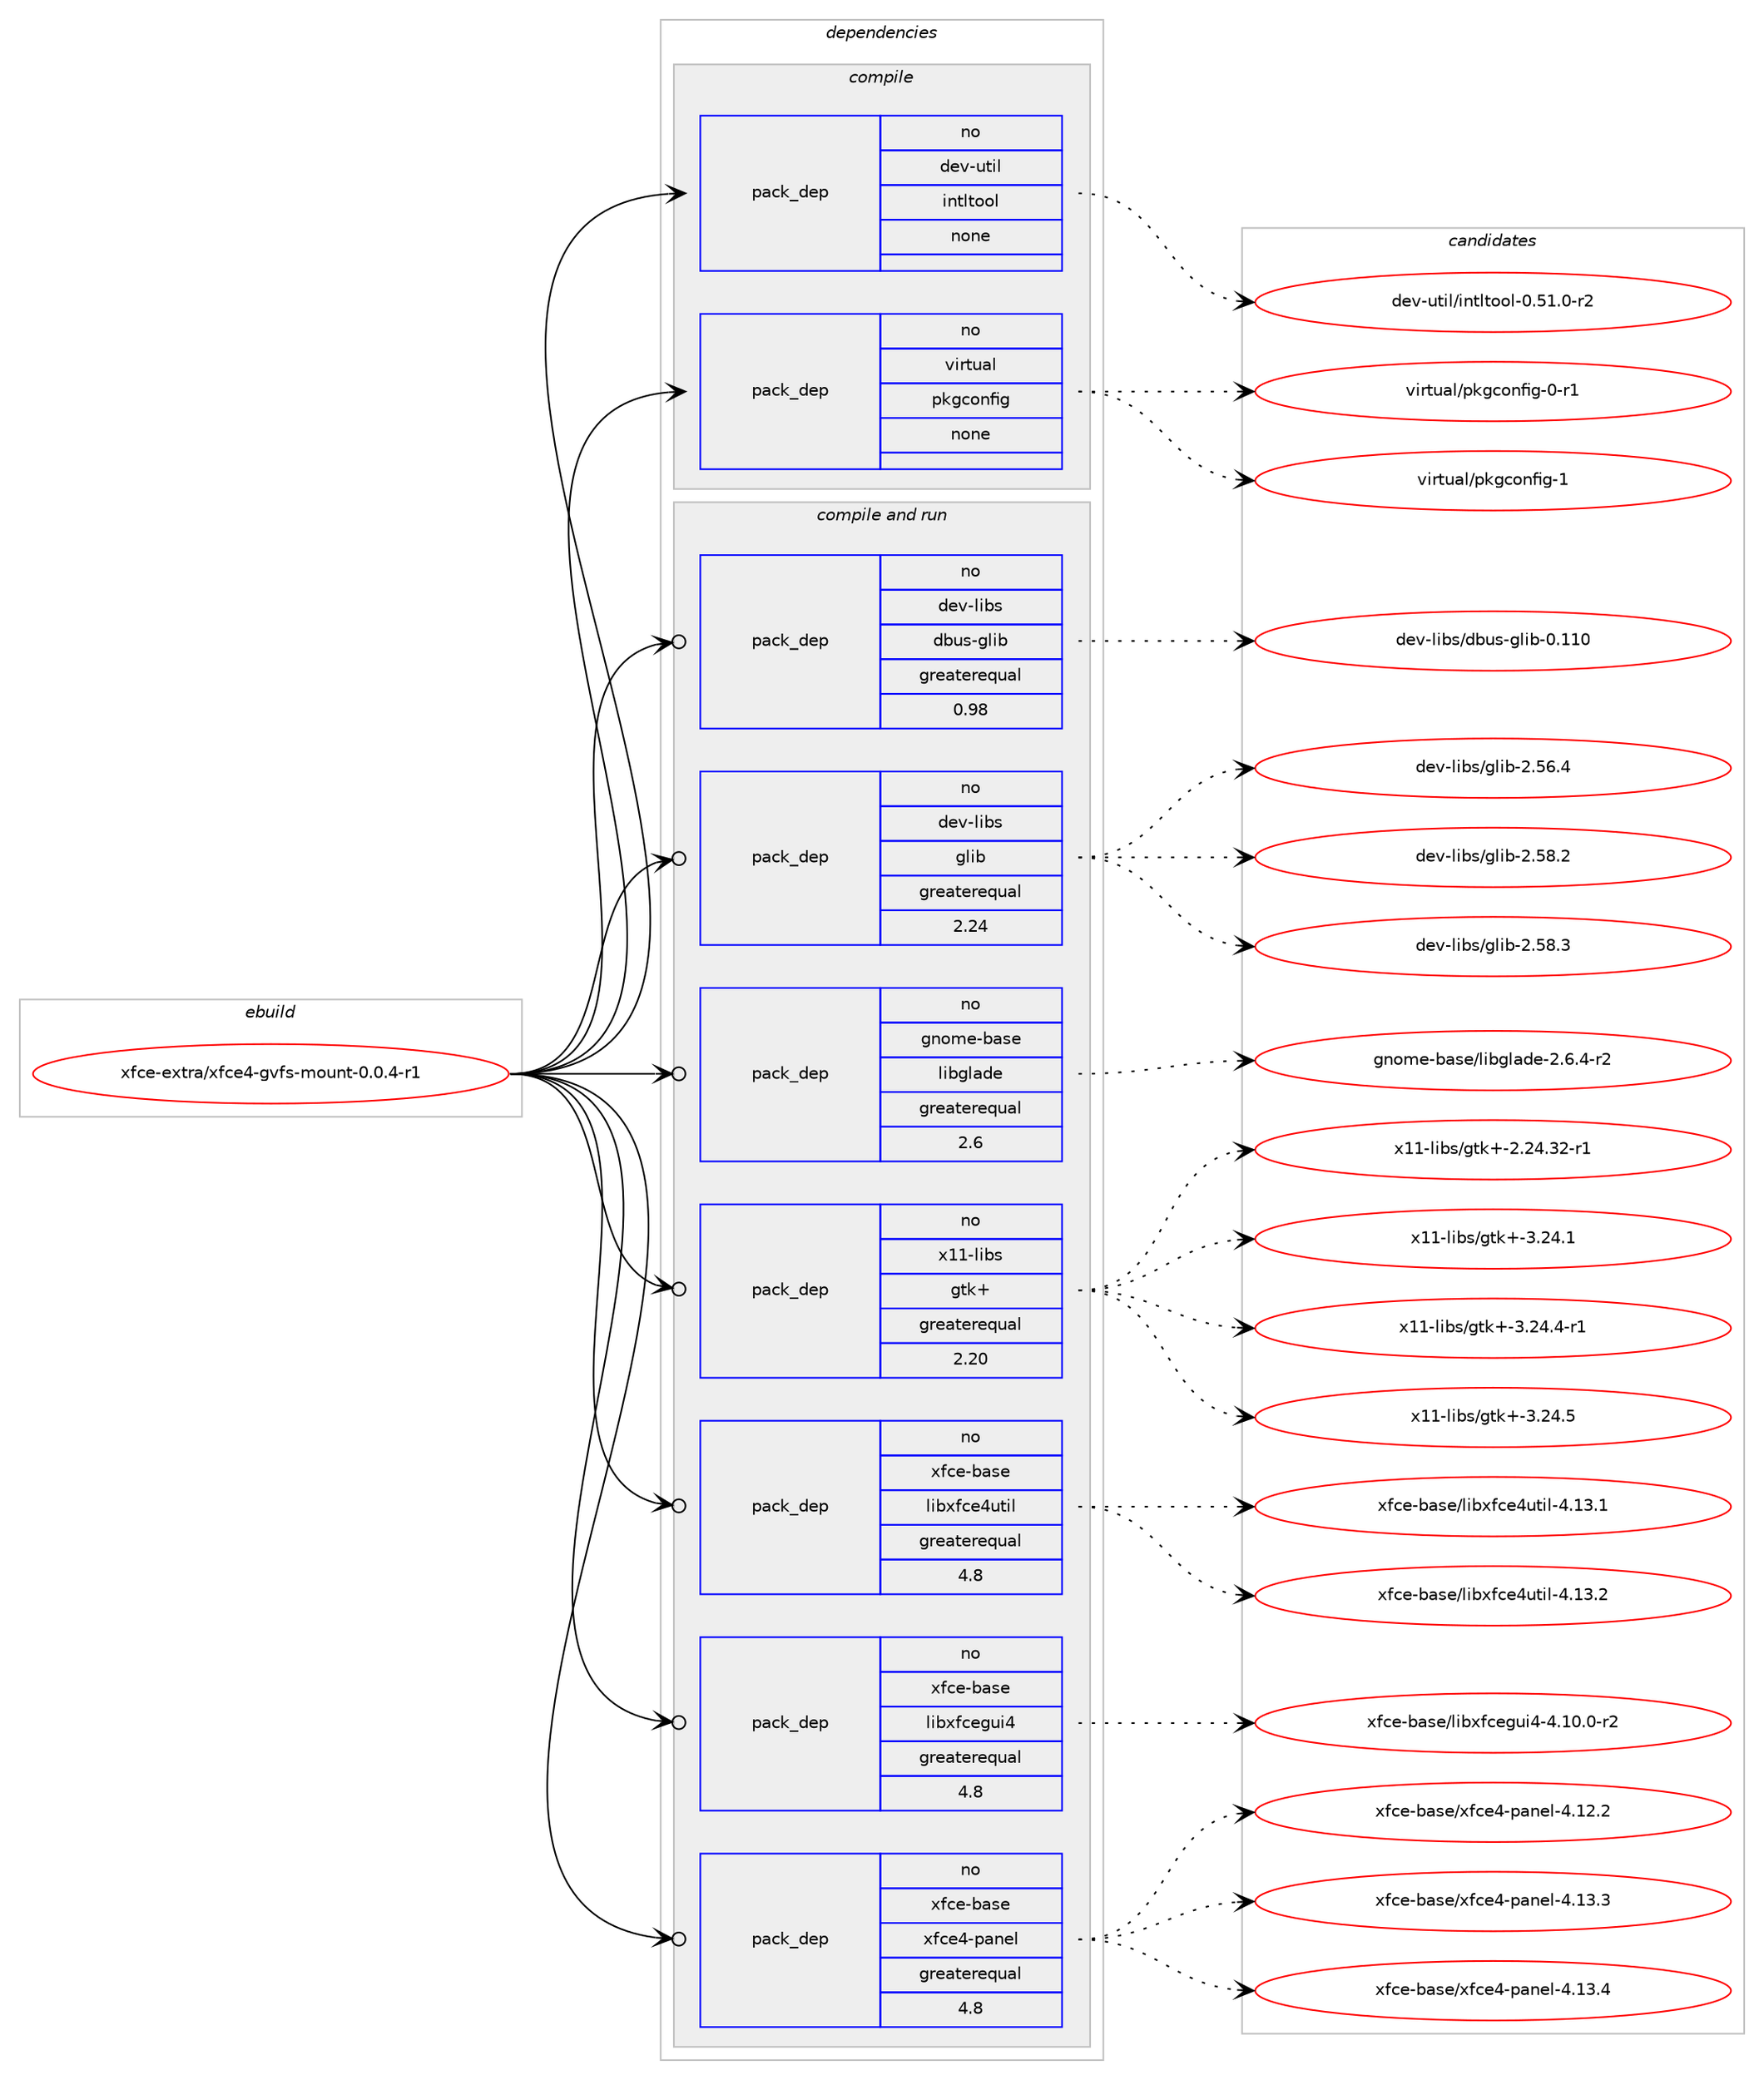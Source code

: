 digraph prolog {

# *************
# Graph options
# *************

newrank=true;
concentrate=true;
compound=true;
graph [rankdir=LR,fontname=Helvetica,fontsize=10,ranksep=1.5];#, ranksep=2.5, nodesep=0.2];
edge  [arrowhead=vee];
node  [fontname=Helvetica,fontsize=10];

# **********
# The ebuild
# **********

subgraph cluster_leftcol {
color=gray;
rank=same;
label=<<i>ebuild</i>>;
id [label="xfce-extra/xfce4-gvfs-mount-0.0.4-r1", color=red, width=4, href="../xfce-extra/xfce4-gvfs-mount-0.0.4-r1.svg"];
}

# ****************
# The dependencies
# ****************

subgraph cluster_midcol {
color=gray;
label=<<i>dependencies</i>>;
subgraph cluster_compile {
fillcolor="#eeeeee";
style=filled;
label=<<i>compile</i>>;
subgraph pack1275798 {
dependency1773642 [label=<<TABLE BORDER="0" CELLBORDER="1" CELLSPACING="0" CELLPADDING="4" WIDTH="220"><TR><TD ROWSPAN="6" CELLPADDING="30">pack_dep</TD></TR><TR><TD WIDTH="110">no</TD></TR><TR><TD>dev-util</TD></TR><TR><TD>intltool</TD></TR><TR><TD>none</TD></TR><TR><TD></TD></TR></TABLE>>, shape=none, color=blue];
}
id:e -> dependency1773642:w [weight=20,style="solid",arrowhead="vee"];
subgraph pack1275799 {
dependency1773643 [label=<<TABLE BORDER="0" CELLBORDER="1" CELLSPACING="0" CELLPADDING="4" WIDTH="220"><TR><TD ROWSPAN="6" CELLPADDING="30">pack_dep</TD></TR><TR><TD WIDTH="110">no</TD></TR><TR><TD>virtual</TD></TR><TR><TD>pkgconfig</TD></TR><TR><TD>none</TD></TR><TR><TD></TD></TR></TABLE>>, shape=none, color=blue];
}
id:e -> dependency1773643:w [weight=20,style="solid",arrowhead="vee"];
}
subgraph cluster_compileandrun {
fillcolor="#eeeeee";
style=filled;
label=<<i>compile and run</i>>;
subgraph pack1275800 {
dependency1773644 [label=<<TABLE BORDER="0" CELLBORDER="1" CELLSPACING="0" CELLPADDING="4" WIDTH="220"><TR><TD ROWSPAN="6" CELLPADDING="30">pack_dep</TD></TR><TR><TD WIDTH="110">no</TD></TR><TR><TD>dev-libs</TD></TR><TR><TD>dbus-glib</TD></TR><TR><TD>greaterequal</TD></TR><TR><TD>0.98</TD></TR></TABLE>>, shape=none, color=blue];
}
id:e -> dependency1773644:w [weight=20,style="solid",arrowhead="odotvee"];
subgraph pack1275801 {
dependency1773645 [label=<<TABLE BORDER="0" CELLBORDER="1" CELLSPACING="0" CELLPADDING="4" WIDTH="220"><TR><TD ROWSPAN="6" CELLPADDING="30">pack_dep</TD></TR><TR><TD WIDTH="110">no</TD></TR><TR><TD>dev-libs</TD></TR><TR><TD>glib</TD></TR><TR><TD>greaterequal</TD></TR><TR><TD>2.24</TD></TR></TABLE>>, shape=none, color=blue];
}
id:e -> dependency1773645:w [weight=20,style="solid",arrowhead="odotvee"];
subgraph pack1275802 {
dependency1773646 [label=<<TABLE BORDER="0" CELLBORDER="1" CELLSPACING="0" CELLPADDING="4" WIDTH="220"><TR><TD ROWSPAN="6" CELLPADDING="30">pack_dep</TD></TR><TR><TD WIDTH="110">no</TD></TR><TR><TD>gnome-base</TD></TR><TR><TD>libglade</TD></TR><TR><TD>greaterequal</TD></TR><TR><TD>2.6</TD></TR></TABLE>>, shape=none, color=blue];
}
id:e -> dependency1773646:w [weight=20,style="solid",arrowhead="odotvee"];
subgraph pack1275803 {
dependency1773647 [label=<<TABLE BORDER="0" CELLBORDER="1" CELLSPACING="0" CELLPADDING="4" WIDTH="220"><TR><TD ROWSPAN="6" CELLPADDING="30">pack_dep</TD></TR><TR><TD WIDTH="110">no</TD></TR><TR><TD>x11-libs</TD></TR><TR><TD>gtk+</TD></TR><TR><TD>greaterequal</TD></TR><TR><TD>2.20</TD></TR></TABLE>>, shape=none, color=blue];
}
id:e -> dependency1773647:w [weight=20,style="solid",arrowhead="odotvee"];
subgraph pack1275804 {
dependency1773648 [label=<<TABLE BORDER="0" CELLBORDER="1" CELLSPACING="0" CELLPADDING="4" WIDTH="220"><TR><TD ROWSPAN="6" CELLPADDING="30">pack_dep</TD></TR><TR><TD WIDTH="110">no</TD></TR><TR><TD>xfce-base</TD></TR><TR><TD>libxfce4util</TD></TR><TR><TD>greaterequal</TD></TR><TR><TD>4.8</TD></TR></TABLE>>, shape=none, color=blue];
}
id:e -> dependency1773648:w [weight=20,style="solid",arrowhead="odotvee"];
subgraph pack1275805 {
dependency1773649 [label=<<TABLE BORDER="0" CELLBORDER="1" CELLSPACING="0" CELLPADDING="4" WIDTH="220"><TR><TD ROWSPAN="6" CELLPADDING="30">pack_dep</TD></TR><TR><TD WIDTH="110">no</TD></TR><TR><TD>xfce-base</TD></TR><TR><TD>libxfcegui4</TD></TR><TR><TD>greaterequal</TD></TR><TR><TD>4.8</TD></TR></TABLE>>, shape=none, color=blue];
}
id:e -> dependency1773649:w [weight=20,style="solid",arrowhead="odotvee"];
subgraph pack1275806 {
dependency1773650 [label=<<TABLE BORDER="0" CELLBORDER="1" CELLSPACING="0" CELLPADDING="4" WIDTH="220"><TR><TD ROWSPAN="6" CELLPADDING="30">pack_dep</TD></TR><TR><TD WIDTH="110">no</TD></TR><TR><TD>xfce-base</TD></TR><TR><TD>xfce4-panel</TD></TR><TR><TD>greaterequal</TD></TR><TR><TD>4.8</TD></TR></TABLE>>, shape=none, color=blue];
}
id:e -> dependency1773650:w [weight=20,style="solid",arrowhead="odotvee"];
}
subgraph cluster_run {
fillcolor="#eeeeee";
style=filled;
label=<<i>run</i>>;
}
}

# **************
# The candidates
# **************

subgraph cluster_choices {
rank=same;
color=gray;
label=<<i>candidates</i>>;

subgraph choice1275798 {
color=black;
nodesep=1;
choice1001011184511711610510847105110116108116111111108454846534946484511450 [label="dev-util/intltool-0.51.0-r2", color=red, width=4,href="../dev-util/intltool-0.51.0-r2.svg"];
dependency1773642:e -> choice1001011184511711610510847105110116108116111111108454846534946484511450:w [style=dotted,weight="100"];
}
subgraph choice1275799 {
color=black;
nodesep=1;
choice11810511411611797108471121071039911111010210510345484511449 [label="virtual/pkgconfig-0-r1", color=red, width=4,href="../virtual/pkgconfig-0-r1.svg"];
choice1181051141161179710847112107103991111101021051034549 [label="virtual/pkgconfig-1", color=red, width=4,href="../virtual/pkgconfig-1.svg"];
dependency1773643:e -> choice11810511411611797108471121071039911111010210510345484511449:w [style=dotted,weight="100"];
dependency1773643:e -> choice1181051141161179710847112107103991111101021051034549:w [style=dotted,weight="100"];
}
subgraph choice1275800 {
color=black;
nodesep=1;
choice100101118451081059811547100981171154510310810598454846494948 [label="dev-libs/dbus-glib-0.110", color=red, width=4,href="../dev-libs/dbus-glib-0.110.svg"];
dependency1773644:e -> choice100101118451081059811547100981171154510310810598454846494948:w [style=dotted,weight="100"];
}
subgraph choice1275801 {
color=black;
nodesep=1;
choice1001011184510810598115471031081059845504653544652 [label="dev-libs/glib-2.56.4", color=red, width=4,href="../dev-libs/glib-2.56.4.svg"];
choice1001011184510810598115471031081059845504653564650 [label="dev-libs/glib-2.58.2", color=red, width=4,href="../dev-libs/glib-2.58.2.svg"];
choice1001011184510810598115471031081059845504653564651 [label="dev-libs/glib-2.58.3", color=red, width=4,href="../dev-libs/glib-2.58.3.svg"];
dependency1773645:e -> choice1001011184510810598115471031081059845504653544652:w [style=dotted,weight="100"];
dependency1773645:e -> choice1001011184510810598115471031081059845504653564650:w [style=dotted,weight="100"];
dependency1773645:e -> choice1001011184510810598115471031081059845504653564651:w [style=dotted,weight="100"];
}
subgraph choice1275802 {
color=black;
nodesep=1;
choice1031101111091014598971151014710810598103108971001014550465446524511450 [label="gnome-base/libglade-2.6.4-r2", color=red, width=4,href="../gnome-base/libglade-2.6.4-r2.svg"];
dependency1773646:e -> choice1031101111091014598971151014710810598103108971001014550465446524511450:w [style=dotted,weight="100"];
}
subgraph choice1275803 {
color=black;
nodesep=1;
choice12049494510810598115471031161074345504650524651504511449 [label="x11-libs/gtk+-2.24.32-r1", color=red, width=4,href="../x11-libs/gtk+-2.24.32-r1.svg"];
choice12049494510810598115471031161074345514650524649 [label="x11-libs/gtk+-3.24.1", color=red, width=4,href="../x11-libs/gtk+-3.24.1.svg"];
choice120494945108105981154710311610743455146505246524511449 [label="x11-libs/gtk+-3.24.4-r1", color=red, width=4,href="../x11-libs/gtk+-3.24.4-r1.svg"];
choice12049494510810598115471031161074345514650524653 [label="x11-libs/gtk+-3.24.5", color=red, width=4,href="../x11-libs/gtk+-3.24.5.svg"];
dependency1773647:e -> choice12049494510810598115471031161074345504650524651504511449:w [style=dotted,weight="100"];
dependency1773647:e -> choice12049494510810598115471031161074345514650524649:w [style=dotted,weight="100"];
dependency1773647:e -> choice120494945108105981154710311610743455146505246524511449:w [style=dotted,weight="100"];
dependency1773647:e -> choice12049494510810598115471031161074345514650524653:w [style=dotted,weight="100"];
}
subgraph choice1275804 {
color=black;
nodesep=1;
choice120102991014598971151014710810598120102991015211711610510845524649514649 [label="xfce-base/libxfce4util-4.13.1", color=red, width=4,href="../xfce-base/libxfce4util-4.13.1.svg"];
choice120102991014598971151014710810598120102991015211711610510845524649514650 [label="xfce-base/libxfce4util-4.13.2", color=red, width=4,href="../xfce-base/libxfce4util-4.13.2.svg"];
dependency1773648:e -> choice120102991014598971151014710810598120102991015211711610510845524649514649:w [style=dotted,weight="100"];
dependency1773648:e -> choice120102991014598971151014710810598120102991015211711610510845524649514650:w [style=dotted,weight="100"];
}
subgraph choice1275805 {
color=black;
nodesep=1;
choice1201029910145989711510147108105981201029910110311710552455246494846484511450 [label="xfce-base/libxfcegui4-4.10.0-r2", color=red, width=4,href="../xfce-base/libxfcegui4-4.10.0-r2.svg"];
dependency1773649:e -> choice1201029910145989711510147108105981201029910110311710552455246494846484511450:w [style=dotted,weight="100"];
}
subgraph choice1275806 {
color=black;
nodesep=1;
choice12010299101459897115101471201029910152451129711010110845524649504650 [label="xfce-base/xfce4-panel-4.12.2", color=red, width=4,href="../xfce-base/xfce4-panel-4.12.2.svg"];
choice12010299101459897115101471201029910152451129711010110845524649514651 [label="xfce-base/xfce4-panel-4.13.3", color=red, width=4,href="../xfce-base/xfce4-panel-4.13.3.svg"];
choice12010299101459897115101471201029910152451129711010110845524649514652 [label="xfce-base/xfce4-panel-4.13.4", color=red, width=4,href="../xfce-base/xfce4-panel-4.13.4.svg"];
dependency1773650:e -> choice12010299101459897115101471201029910152451129711010110845524649504650:w [style=dotted,weight="100"];
dependency1773650:e -> choice12010299101459897115101471201029910152451129711010110845524649514651:w [style=dotted,weight="100"];
dependency1773650:e -> choice12010299101459897115101471201029910152451129711010110845524649514652:w [style=dotted,weight="100"];
}
}

}
